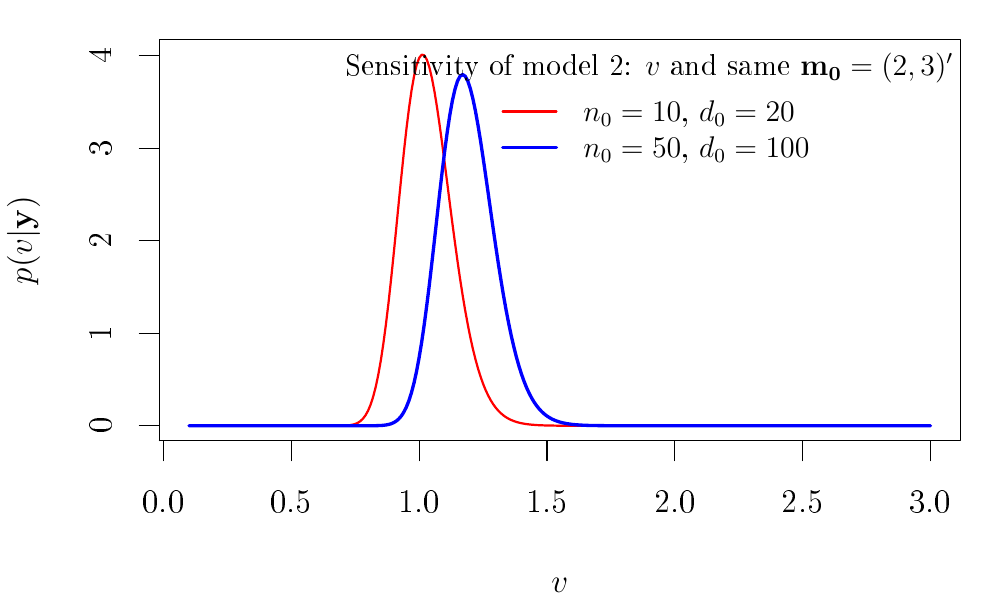 % Created by tikzDevice version 0.10.1 on 2016-09-23 12:02:33
% !TEX encoding = UTF-8 Unicode
\documentclass[12pt]{article}
\nonstopmode

\usepackage{tikz}

\usepackage[active,tightpage,psfixbb]{preview}

\PreviewEnvironment{pgfpicture}

\setlength\PreviewBorder{0pt}

\newcommand{\SweaveOpts}[1]{}  % do not interfere with LaTeX
\newcommand{\SweaveInput}[1]{} % because they are not real TeX commands
\newcommand{\Sexpr}[1]{}       % will only be parsed by R


%%%%% Load LaTex packages
\usepackage[paperwidth=8.5in,left=0.5in,right=0.5in,top=0.5in,bottom=0.5in,paperheight=11in,textheight=8.5in]{geometry}
\usepackage{hyperref}
\usepackage[authoryear]{natbib}
%\usepackage[latin1]{inputenc}
\usepackage{textcomp}
\usepackage{amsmath}
\usepackage{graphicx}
%\usepackage{subfigure}
\usepackage{subfig}
\usepackage{color}
\usepackage{amsthm}
\usepackage{amsfonts}
\usepackage{amssymb}
\usepackage{makeidx}
\usepackage{overpic}
\usepackage{colortbl}
\usepackage{listings}
\usepackage[T1]{fontenc}
\usepackage{animate}
\usepackage{framed}
%\usepackage{subfig}
\newcommand{\E}{\mathrm{E}}
\newcommand{\Var}{\mathrm{Var}}
\newcommand{\Cov}{\mathrm{Cov}}
\newcommand{\Corr}{\mathrm{Corr}}
\newcommand{\Rel}{\mathrm{Rel}}
\newcommand{\re}{\mathrm{Re}}
\newcommand{\im}{\mathrm{Im}}
\newcommand{\bsmu}{\boldsymbol{\mu}}
\newcommand{\bssigma}{\boldsymbol{\Sigma}}
\newcommand{\bsPhi}{\boldsymbol{\Phi}}
\newcommand{\bssig}{\boldsymbol{\sigma}}
\newcommand{\bsomega}{\boldsymbol{\Omega}}
\newcommand{\bstheta}{\boldsymbol{\theta}}
\newcommand{\bsep}{\boldsymbol{\epsilon}}
\newcommand{\bsbeta}{\boldsymbol{\beta}}
\newcommand{\bseta}{\boldsymbol{\eta}}
\newcommand{\bsalpha}{\boldsymbol{\alpha}}
\newcommand{\bsgamma}{\boldsymbol{\gamma}}
\newcommand{\bsGamma}{\boldsymbol{\Gamma}}
%\newcommand{\bfy}{\mbox{\boldmath $y$}}
\newcommand{\bfy}{\mathbf{y}}
\newcommand{\bfY}{\mbox{\boldmath $Y$}}
\newcommand{\bfF}{\mathbf{F}}
%\newcommand{\bfF}{\mbox{\boldmath $F$}}
\newcommand{\bfX}{\mbox{\boldmath $X$}}
\newcommand{\bfT}{\mbox{\boldmath $T$}}
\newcommand{\bfZ}{\mbox{\boldmath $Z$}}
\newcommand{\bfC}{\mbox{\boldmath $C$}}
\newcommand{\bfD}{\mbox{\boldmath $D$}}
\newcommand{\bfP}{\mbox{\boldmath $P$}}
\newcommand{\bfQ}{\mbox{\boldmath $Q$}}
\newcommand{\bfR}{\mbox{\boldmath $R$}}
\newcommand{\bfI}{\mbox{\boldmath $I$}}
\newcommand{\bfu}{\mbox{\boldmath $u$}}
\newcommand{\bfff}{\mbox{\boldmath $f$}}
%\newcommand{\bfzeta}{\mbox{\boldmath $\zeta$}}
\newcommand{\bfxi}{\mbox{\boldmath $\xi$}}
\newcommand{\bfphi}{\mbox{\boldmath $\phi$}}
\newcommand{\bftheta}{\mbox{\boldmath $\theta$}}
\newcommand{\bfomega}{\mbox{\boldmath $\omega$}}
\newcommand{\bfepsilon}{\mbox{\boldmath $\epsilon$}}
\newcommand{\bfpsi}{\mbox{\boldmath $\psi$}}
\newcommand{\bfpi}{\mbox{\boldmath $\pi$}}
%\newcommand{\Cov}{\mathop{\rm {\mathbb C}ov}\nolimits}%
\newcommand{\cov}{\mathop{\rm {\mathbb C}ov}\nolimits}%
%\newcommand{\Var}{\mathop{\rm {\mathbb V}ar}\nolimits}%
\newcommand{\var}{\mathop{\rm {\mathbb V}ar}\nolimits}%
\newcommand{\ex}{{\mathbb E}}
\newcommand{\corr}{\mathop{\rm {\mathbb C}orr}\nolimits}%
\newcommand{\cor}{\mathop{\rm {\mathbb C}orr}\nolimits}
%\newcommand{\r}{\Sexpr}
%\def\sinc{\mathop{\rm sinc}\nolimits}%
\renewcommand{\Pr}{{\mathbb P}}
\newcommand{\iid}{\stackrel{\rm iid}{\sim}}
\newcommand{\ind}[1]{\textbf{1}\{#1\}}
\lstset{breaklines=true}



%%%% Set knitr global options


%\input ../macros.tex

%%%% document body

\begin{document}

\begin{tikzpicture}[x=1pt,y=1pt]
\definecolor{fillColor}{RGB}{255,255,255}
\path[use as bounding box,fill=fillColor,fill opacity=0.00] (0,0) rectangle (361.35,216.81);
\begin{scope}
\path[clip] ( 57.60, 57.60) rectangle (346.95,202.41);
\definecolor{drawColor}{RGB}{255,0,0}

\path[draw=drawColor,line width= 0.8pt,line join=round,line cap=round] ( 68.32, 62.96) --
	( 69.24, 62.96) --
	( 70.16, 62.96) --
	( 71.09, 62.96) --
	( 72.01, 62.96) --
	( 72.94, 62.96) --
	( 73.86, 62.96) --
	( 74.78, 62.96) --
	( 75.71, 62.96) --
	( 76.63, 62.96) --
	( 77.56, 62.96) --
	( 78.48, 62.96) --
	( 79.40, 62.96) --
	( 80.33, 62.96) --
	( 81.25, 62.96) --
	( 82.17, 62.96) --
	( 83.10, 62.96) --
	( 84.02, 62.96) --
	( 84.95, 62.96) --
	( 85.87, 62.96) --
	( 86.79, 62.96) --
	( 87.72, 62.96) --
	( 88.64, 62.96) --
	( 89.57, 62.96) --
	( 90.49, 62.96) --
	( 91.41, 62.96) --
	( 92.34, 62.96) --
	( 93.26, 62.96) --
	( 94.18, 62.96) --
	( 95.11, 62.96) --
	( 96.03, 62.96) --
	( 96.96, 62.96) --
	( 97.88, 62.96) --
	( 98.80, 62.96) --
	( 99.73, 62.96) --
	(100.65, 62.96) --
	(101.58, 62.96) --
	(102.50, 62.96) --
	(103.42, 62.96) --
	(104.35, 62.96) --
	(105.27, 62.96) --
	(106.19, 62.96) --
	(107.12, 62.96) --
	(108.04, 62.96) --
	(108.97, 62.96) --
	(109.89, 62.96) --
	(110.81, 62.96) --
	(111.74, 62.96) --
	(112.66, 62.96) --
	(113.59, 62.96) --
	(114.51, 62.96) --
	(115.43, 62.96) --
	(116.36, 62.96) --
	(117.28, 62.96) --
	(118.20, 62.96) --
	(119.13, 62.96) --
	(120.05, 62.96) --
	(120.98, 62.97) --
	(121.90, 62.97) --
	(122.82, 62.98) --
	(123.75, 63.00) --
	(124.67, 63.03) --
	(125.60, 63.09) --
	(126.52, 63.19) --
	(127.44, 63.36) --
	(128.37, 63.62) --
	(129.29, 64.03) --
	(130.21, 64.63) --
	(131.14, 65.50) --
	(132.06, 66.72) --
	(132.99, 68.38) --
	(133.91, 70.58) --
	(134.83, 73.42) --
	(135.76, 76.98) --
	(136.68, 81.35) --
	(137.61, 86.57) --
	(138.53, 92.66) --
	(139.45, 99.60) --
	(140.38,107.34) --
	(141.30,115.76) --
	(142.22,124.71) --
	(143.15,134.01) --
	(144.07,143.43) --
	(145.00,152.74) --
	(145.92,161.68) --
	(146.84,170.03) --
	(147.77,177.54) --
	(148.69,184.02) --
	(149.62,189.31) --
	(150.54,193.29) --
	(151.46,195.88) --
	(152.39,197.05) --
	(153.31,196.82) --
	(154.23,195.26) --
	(155.16,192.45) --
	(156.08,188.54) --
	(157.01,183.65) --
	(157.93,177.97) --
	(158.85,171.64) --
	(159.78,164.85) --
	(160.70,157.76) --
	(161.63,150.51) --
	(162.55,143.24) --
	(163.47,136.07) --
	(164.40,129.11) --
	(165.32,122.43) --
	(166.24,116.10) --
	(167.17,110.17) --
	(168.09,104.66) --
	(169.02, 99.59) --
	(169.94, 94.97) --
	(170.86, 90.79) --
	(171.79, 87.04) --
	(172.71, 83.70) --
	(173.64, 80.74) --
	(174.56, 78.13) --
	(175.48, 75.86) --
	(176.41, 73.88) --
	(177.33, 72.16) --
	(178.25, 70.69) --
	(179.18, 69.43) --
	(180.10, 68.36) --
	(181.03, 67.45) --
	(181.95, 66.68) --
	(182.87, 66.03) --
	(183.80, 65.49) --
	(184.72, 65.04) --
	(185.65, 64.66) --
	(186.57, 64.35) --
	(187.49, 64.09) --
	(188.42, 63.88) --
	(189.34, 63.71) --
	(190.26, 63.56) --
	(191.19, 63.45) --
	(192.11, 63.35) --
	(193.04, 63.28) --
	(193.96, 63.21) --
	(194.88, 63.16) --
	(195.81, 63.12) --
	(196.73, 63.09) --
	(197.66, 63.07) --
	(198.58, 63.04) --
	(199.50, 63.03) --
	(200.43, 63.01) --
	(201.35, 63.00) --
	(202.27, 63.00) --
	(203.20, 62.99) --
	(204.12, 62.98) --
	(205.05, 62.98) --
	(205.97, 62.98) --
	(206.89, 62.97) --
	(207.82, 62.97) --
	(208.74, 62.97) --
	(209.67, 62.97) --
	(210.59, 62.97) --
	(211.51, 62.97) --
	(212.44, 62.97) --
	(213.36, 62.97) --
	(214.29, 62.96) --
	(215.21, 62.96) --
	(216.13, 62.96) --
	(217.06, 62.96) --
	(217.98, 62.96) --
	(218.90, 62.96) --
	(219.83, 62.96) --
	(220.75, 62.96) --
	(221.68, 62.96) --
	(222.60, 62.96) --
	(223.52, 62.96) --
	(224.45, 62.96) --
	(225.37, 62.96) --
	(226.30, 62.96) --
	(227.22, 62.96) --
	(228.14, 62.96) --
	(229.07, 62.96) --
	(229.99, 62.96) --
	(230.91, 62.96) --
	(231.84, 62.96) --
	(232.76, 62.96) --
	(233.69, 62.96) --
	(234.61, 62.96) --
	(235.53, 62.96) --
	(236.46, 62.96) --
	(237.38, 62.96) --
	(238.31, 62.96) --
	(239.23, 62.96) --
	(240.15, 62.96) --
	(241.08, 62.96) --
	(242.00, 62.96) --
	(242.92, 62.96) --
	(243.85, 62.96) --
	(244.77, 62.96) --
	(245.70, 62.96) --
	(246.62, 62.96) --
	(247.54, 62.96) --
	(248.47, 62.96) --
	(249.39, 62.96) --
	(250.32, 62.96) --
	(251.24, 62.96) --
	(252.16, 62.96) --
	(253.09, 62.96) --
	(254.01, 62.96) --
	(254.93, 62.96) --
	(255.86, 62.96) --
	(256.78, 62.96) --
	(257.71, 62.96) --
	(258.63, 62.96) --
	(259.55, 62.96) --
	(260.48, 62.96) --
	(261.40, 62.96) --
	(262.33, 62.96) --
	(263.25, 62.96) --
	(264.17, 62.96) --
	(265.10, 62.96) --
	(266.02, 62.96) --
	(266.94, 62.96) --
	(267.87, 62.96) --
	(268.79, 62.96) --
	(269.72, 62.96) --
	(270.64, 62.96) --
	(271.56, 62.96) --
	(272.49, 62.96) --
	(273.41, 62.96) --
	(274.34, 62.96) --
	(275.26, 62.96) --
	(276.18, 62.96) --
	(277.11, 62.96) --
	(278.03, 62.96) --
	(278.95, 62.96) --
	(279.88, 62.96) --
	(280.80, 62.96) --
	(281.73, 62.96) --
	(282.65, 62.96) --
	(283.57, 62.96) --
	(284.50, 62.96) --
	(285.42, 62.96) --
	(286.35, 62.96) --
	(287.27, 62.96) --
	(288.19, 62.96) --
	(289.12, 62.96) --
	(290.04, 62.96) --
	(290.96, 62.96) --
	(291.89, 62.96) --
	(292.81, 62.96) --
	(293.74, 62.96) --
	(294.66, 62.96) --
	(295.58, 62.96) --
	(296.51, 62.96) --
	(297.43, 62.96) --
	(298.36, 62.96) --
	(299.28, 62.96) --
	(300.20, 62.96) --
	(301.13, 62.96) --
	(302.05, 62.96) --
	(302.97, 62.96) --
	(303.90, 62.96) --
	(304.82, 62.96) --
	(305.75, 62.96) --
	(306.67, 62.96) --
	(307.59, 62.96) --
	(308.52, 62.96) --
	(309.44, 62.96) --
	(310.37, 62.96) --
	(311.29, 62.96) --
	(312.21, 62.96) --
	(313.14, 62.96) --
	(314.06, 62.96) --
	(314.98, 62.96) --
	(315.91, 62.96) --
	(316.83, 62.96) --
	(317.76, 62.96) --
	(318.68, 62.96) --
	(319.60, 62.96) --
	(320.53, 62.96) --
	(321.45, 62.96) --
	(322.38, 62.96) --
	(323.30, 62.96) --
	(324.22, 62.96) --
	(325.15, 62.96) --
	(326.07, 62.96) --
	(326.99, 62.96) --
	(327.92, 62.96) --
	(328.84, 62.96) --
	(329.77, 62.96) --
	(330.69, 62.96) --
	(331.61, 62.96) --
	(332.54, 62.96) --
	(333.46, 62.96) --
	(334.39, 62.96) --
	(335.31, 62.96) --
	(336.23, 62.96);
\end{scope}
\begin{scope}
\path[clip] (  0.00,  0.00) rectangle (361.35,216.81);
\definecolor{drawColor}{RGB}{0,0,0}

\path[draw=drawColor,line width= 0.4pt,line join=round,line cap=round] ( 59.08, 57.60) -- (336.23, 57.60);

\path[draw=drawColor,line width= 0.4pt,line join=round,line cap=round] ( 59.08, 57.60) -- ( 59.08, 50.40);

\path[draw=drawColor,line width= 0.4pt,line join=round,line cap=round] (105.27, 57.60) -- (105.27, 50.40);

\path[draw=drawColor,line width= 0.4pt,line join=round,line cap=round] (151.46, 57.60) -- (151.46, 50.40);

\path[draw=drawColor,line width= 0.4pt,line join=round,line cap=round] (197.66, 57.60) -- (197.66, 50.40);

\path[draw=drawColor,line width= 0.4pt,line join=round,line cap=round] (243.85, 57.60) -- (243.85, 50.40);

\path[draw=drawColor,line width= 0.4pt,line join=round,line cap=round] (290.04, 57.60) -- (290.04, 50.40);

\path[draw=drawColor,line width= 0.4pt,line join=round,line cap=round] (336.23, 57.60) -- (336.23, 50.40);

\node[text=drawColor,anchor=base,inner sep=0pt, outer sep=0pt, scale=  1.00] at ( 59.08, 31.68) {0.0};

\node[text=drawColor,anchor=base,inner sep=0pt, outer sep=0pt, scale=  1.00] at (105.27, 31.68) {0.5};

\node[text=drawColor,anchor=base,inner sep=0pt, outer sep=0pt, scale=  1.00] at (151.46, 31.68) {1.0};

\node[text=drawColor,anchor=base,inner sep=0pt, outer sep=0pt, scale=  1.00] at (197.66, 31.68) {1.5};

\node[text=drawColor,anchor=base,inner sep=0pt, outer sep=0pt, scale=  1.00] at (243.85, 31.68) {2.0};

\node[text=drawColor,anchor=base,inner sep=0pt, outer sep=0pt, scale=  1.00] at (290.04, 31.68) {2.5};

\node[text=drawColor,anchor=base,inner sep=0pt, outer sep=0pt, scale=  1.00] at (336.23, 31.68) {3.0};

\path[draw=drawColor,line width= 0.4pt,line join=round,line cap=round] ( 57.60, 62.96) -- ( 57.60,196.73);

\path[draw=drawColor,line width= 0.4pt,line join=round,line cap=round] ( 57.60, 62.96) -- ( 50.40, 62.96);

\path[draw=drawColor,line width= 0.4pt,line join=round,line cap=round] ( 57.60, 96.40) -- ( 50.40, 96.40);

\path[draw=drawColor,line width= 0.4pt,line join=round,line cap=round] ( 57.60,129.84) -- ( 50.40,129.84);

\path[draw=drawColor,line width= 0.4pt,line join=round,line cap=round] ( 57.60,163.29) -- ( 50.40,163.29);

\path[draw=drawColor,line width= 0.4pt,line join=round,line cap=round] ( 57.60,196.73) -- ( 50.40,196.73);

\node[text=drawColor,rotate= 90.00,anchor=base,inner sep=0pt, outer sep=0pt, scale=  1.00] at ( 40.32, 62.96) {0};

\node[text=drawColor,rotate= 90.00,anchor=base,inner sep=0pt, outer sep=0pt, scale=  1.00] at ( 40.32, 96.40) {1};

\node[text=drawColor,rotate= 90.00,anchor=base,inner sep=0pt, outer sep=0pt, scale=  1.00] at ( 40.32,129.84) {2};

\node[text=drawColor,rotate= 90.00,anchor=base,inner sep=0pt, outer sep=0pt, scale=  1.00] at ( 40.32,163.29) {3};

\node[text=drawColor,rotate= 90.00,anchor=base,inner sep=0pt, outer sep=0pt, scale=  1.00] at ( 40.32,196.73) {4};

\path[draw=drawColor,line width= 0.4pt,line join=round,line cap=round] ( 57.60, 57.60) --
	(346.95, 57.60) --
	(346.95,202.41) --
	( 57.60,202.41) --
	( 57.60, 57.60);
\end{scope}
\begin{scope}
\path[clip] (  0.00,  0.00) rectangle (361.35,216.81);
\definecolor{drawColor}{RGB}{0,0,0}

\node[text=drawColor,anchor=base,inner sep=0pt, outer sep=0pt, scale=  1.00] at (202.27,  2.88) {$v$};

\node[text=drawColor,rotate= 90.00,anchor=base,inner sep=0pt, outer sep=0pt, scale=  1.00] at ( 11.52,130.00) {$p(v|\mathbf{y})$};
\end{scope}
\begin{scope}
\path[clip] ( 57.60, 57.60) rectangle (346.95,202.41);
\definecolor{drawColor}{RGB}{0,0,255}

\path[draw=drawColor,line width= 1.2pt,line join=round,line cap=round] ( 68.32, 62.96) --
	( 69.24, 62.96) --
	( 70.16, 62.96) --
	( 71.09, 62.96) --
	( 72.01, 62.96) --
	( 72.94, 62.96) --
	( 73.86, 62.96) --
	( 74.78, 62.96) --
	( 75.71, 62.96) --
	( 76.63, 62.96) --
	( 77.56, 62.96) --
	( 78.48, 62.96) --
	( 79.40, 62.96) --
	( 80.33, 62.96) --
	( 81.25, 62.96) --
	( 82.17, 62.96) --
	( 83.10, 62.96) --
	( 84.02, 62.96) --
	( 84.95, 62.96) --
	( 85.87, 62.96) --
	( 86.79, 62.96) --
	( 87.72, 62.96) --
	( 88.64, 62.96) --
	( 89.57, 62.96) --
	( 90.49, 62.96) --
	( 91.41, 62.96) --
	( 92.34, 62.96) --
	( 93.26, 62.96) --
	( 94.18, 62.96) --
	( 95.11, 62.96) --
	( 96.03, 62.96) --
	( 96.96, 62.96) --
	( 97.88, 62.96) --
	( 98.80, 62.96) --
	( 99.73, 62.96) --
	(100.65, 62.96) --
	(101.58, 62.96) --
	(102.50, 62.96) --
	(103.42, 62.96) --
	(104.35, 62.96) --
	(105.27, 62.96) --
	(106.19, 62.96) --
	(107.12, 62.96) --
	(108.04, 62.96) --
	(108.97, 62.96) --
	(109.89, 62.96) --
	(110.81, 62.96) --
	(111.74, 62.96) --
	(112.66, 62.96) --
	(113.59, 62.96) --
	(114.51, 62.96) --
	(115.43, 62.96) --
	(116.36, 62.96) --
	(117.28, 62.96) --
	(118.20, 62.96) --
	(119.13, 62.96) --
	(120.05, 62.96) --
	(120.98, 62.96) --
	(121.90, 62.96) --
	(122.82, 62.96) --
	(123.75, 62.96) --
	(124.67, 62.96) --
	(125.60, 62.96) --
	(126.52, 62.96) --
	(127.44, 62.96) --
	(128.37, 62.96) --
	(129.29, 62.96) --
	(130.21, 62.96) --
	(131.14, 62.96) --
	(132.06, 62.97) --
	(132.99, 62.97) --
	(133.91, 62.97) --
	(134.83, 62.98) --
	(135.76, 62.99) --
	(136.68, 63.02) --
	(137.61, 63.06) --
	(138.53, 63.13) --
	(139.45, 63.24) --
	(140.38, 63.42) --
	(141.30, 63.68) --
	(142.22, 64.07) --
	(143.15, 64.63) --
	(144.07, 65.41) --
	(145.00, 66.47) --
	(145.92, 67.89) --
	(146.84, 69.72) --
	(147.77, 72.06) --
	(148.69, 74.97) --
	(149.62, 78.51) --
	(150.54, 82.73) --
	(151.46, 87.66) --
	(152.39, 93.31) --
	(153.31, 99.64) --
	(154.23,106.60) --
	(155.16,114.11) --
	(156.08,122.04) --
	(157.01,130.26) --
	(157.93,138.58) --
	(158.85,146.83) --
	(159.78,154.81) --
	(160.70,162.34) --
	(161.63,169.23) --
	(162.55,175.32) --
	(163.47,180.46) --
	(164.40,184.55) --
	(165.32,187.50) --
	(166.24,189.28) --
	(167.17,189.86) --
	(168.09,189.28) --
	(169.02,187.59) --
	(169.94,184.86) --
	(170.86,181.21) --
	(171.79,176.75) --
	(172.71,171.62) --
	(173.64,165.93) --
	(174.56,159.84) --
	(175.48,153.47) --
	(176.41,146.94) --
	(177.33,140.38) --
	(178.25,133.87) --
	(179.18,127.51) --
	(180.10,121.38) --
	(181.03,115.52) --
	(181.95,109.98) --
	(182.87,104.80) --
	(183.80,100.00) --
	(184.72, 95.59) --
	(185.65, 91.55) --
	(186.57, 87.90) --
	(187.49, 84.62) --
	(188.42, 81.68) --
	(189.34, 79.07) --
	(190.26, 76.77) --
	(191.19, 74.75) --
	(192.11, 72.99) --
	(193.04, 71.45) --
	(193.96, 70.13) --
	(194.88, 68.99) --
	(195.81, 68.01) --
	(196.73, 67.18) --
	(197.66, 66.47) --
	(198.58, 65.88) --
	(199.50, 65.37) --
	(200.43, 64.95) --
	(201.35, 64.60) --
	(202.27, 64.31) --
	(203.20, 64.06) --
	(204.12, 63.86) --
	(205.05, 63.69) --
	(205.97, 63.56) --
	(206.89, 63.44) --
	(207.82, 63.35) --
	(208.74, 63.28) --
	(209.67, 63.22) --
	(210.59, 63.17) --
	(211.51, 63.13) --
	(212.44, 63.09) --
	(213.36, 63.07) --
	(214.29, 63.05) --
	(215.21, 63.03) --
	(216.13, 63.02) --
	(217.06, 63.00) --
	(217.98, 63.00) --
	(218.90, 62.99) --
	(219.83, 62.98) --
	(220.75, 62.98) --
	(221.68, 62.98) --
	(222.60, 62.97) --
	(223.52, 62.97) --
	(224.45, 62.97) --
	(225.37, 62.97) --
	(226.30, 62.97) --
	(227.22, 62.97) --
	(228.14, 62.97) --
	(229.07, 62.97) --
	(229.99, 62.96) --
	(230.91, 62.96) --
	(231.84, 62.96) --
	(232.76, 62.96) --
	(233.69, 62.96) --
	(234.61, 62.96) --
	(235.53, 62.96) --
	(236.46, 62.96) --
	(237.38, 62.96) --
	(238.31, 62.96) --
	(239.23, 62.96) --
	(240.15, 62.96) --
	(241.08, 62.96) --
	(242.00, 62.96) --
	(242.92, 62.96) --
	(243.85, 62.96) --
	(244.77, 62.96) --
	(245.70, 62.96) --
	(246.62, 62.96) --
	(247.54, 62.96) --
	(248.47, 62.96) --
	(249.39, 62.96) --
	(250.32, 62.96) --
	(251.24, 62.96) --
	(252.16, 62.96) --
	(253.09, 62.96) --
	(254.01, 62.96) --
	(254.93, 62.96) --
	(255.86, 62.96) --
	(256.78, 62.96) --
	(257.71, 62.96) --
	(258.63, 62.96) --
	(259.55, 62.96) --
	(260.48, 62.96) --
	(261.40, 62.96) --
	(262.33, 62.96) --
	(263.25, 62.96) --
	(264.17, 62.96) --
	(265.10, 62.96) --
	(266.02, 62.96) --
	(266.94, 62.96) --
	(267.87, 62.96) --
	(268.79, 62.96) --
	(269.72, 62.96) --
	(270.64, 62.96) --
	(271.56, 62.96) --
	(272.49, 62.96) --
	(273.41, 62.96) --
	(274.34, 62.96) --
	(275.26, 62.96) --
	(276.18, 62.96) --
	(277.11, 62.96) --
	(278.03, 62.96) --
	(278.95, 62.96) --
	(279.88, 62.96) --
	(280.80, 62.96) --
	(281.73, 62.96) --
	(282.65, 62.96) --
	(283.57, 62.96) --
	(284.50, 62.96) --
	(285.42, 62.96) --
	(286.35, 62.96) --
	(287.27, 62.96) --
	(288.19, 62.96) --
	(289.12, 62.96) --
	(290.04, 62.96) --
	(290.96, 62.96) --
	(291.89, 62.96) --
	(292.81, 62.96) --
	(293.74, 62.96) --
	(294.66, 62.96) --
	(295.58, 62.96) --
	(296.51, 62.96) --
	(297.43, 62.96) --
	(298.36, 62.96) --
	(299.28, 62.96) --
	(300.20, 62.96) --
	(301.13, 62.96) --
	(302.05, 62.96) --
	(302.97, 62.96) --
	(303.90, 62.96) --
	(304.82, 62.96) --
	(305.75, 62.96) --
	(306.67, 62.96) --
	(307.59, 62.96) --
	(308.52, 62.96) --
	(309.44, 62.96) --
	(310.37, 62.96) --
	(311.29, 62.96) --
	(312.21, 62.96) --
	(313.14, 62.96) --
	(314.06, 62.96) --
	(314.98, 62.96) --
	(315.91, 62.96) --
	(316.83, 62.96) --
	(317.76, 62.96) --
	(318.68, 62.96) --
	(319.60, 62.96) --
	(320.53, 62.96) --
	(321.45, 62.96) --
	(322.38, 62.96) --
	(323.30, 62.96) --
	(324.22, 62.96) --
	(325.15, 62.96) --
	(326.07, 62.96) --
	(326.99, 62.96) --
	(327.92, 62.96) --
	(328.84, 62.96) --
	(329.77, 62.96) --
	(330.69, 62.96) --
	(331.61, 62.96) --
	(332.54, 62.96) --
	(333.46, 62.96) --
	(334.39, 62.96) --
	(335.31, 62.96) --
	(336.23, 62.96);
\definecolor{drawColor}{RGB}{255,0,0}

\path[draw=drawColor,line width= 0.8pt,line join=round,line cap=round] (181.63,176.49) -- (201.07,176.49);
\definecolor{drawColor}{RGB}{0,0,255}

\path[draw=drawColor,line width= 1.2pt,line join=round,line cap=round] (181.63,163.53) -- (201.07,163.53);
\definecolor{drawColor}{RGB}{0,0,0}

\node[text=drawColor,anchor=base,inner sep=0pt, outer sep=0pt, scale=  0.90] at (234.64,189.45) {Sensitivity of model 2: $v$ and same $\mathbf{m_0} = (2, 3)'$};

\node[text=drawColor,anchor=base west,inner sep=0pt, outer sep=0pt, scale=  0.90] at (210.79,172.77) {$n_0 = 10$, $d_0 = 20$};

\node[text=drawColor,anchor=base west,inner sep=0pt, outer sep=0pt, scale=  0.90] at (210.79,159.81) {$n_0 = 50$, $d_0 = 100$};
\end{scope}
\end{tikzpicture}

\end{document}
